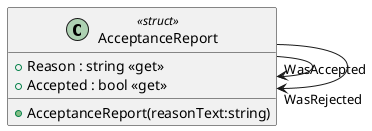 @startuml
class AcceptanceReport <<struct>> {
    + Reason : string <<get>>
    + Accepted : bool <<get>>
    + AcceptanceReport(reasonText:string)
}
AcceptanceReport --> "WasAccepted" AcceptanceReport
AcceptanceReport --> "WasRejected" AcceptanceReport
@enduml
